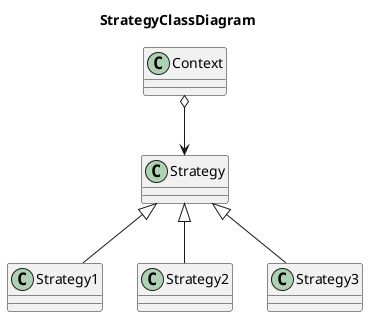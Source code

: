 @startuml 
title StrategyClassDiagram

class Strategy 
class Strategy1
class Strategy2
class Strategy3
class Context

Context o--> Strategy
Strategy <|-- Strategy1
Strategy <|-- Strategy2
Strategy <|-- Strategy3

@enduml